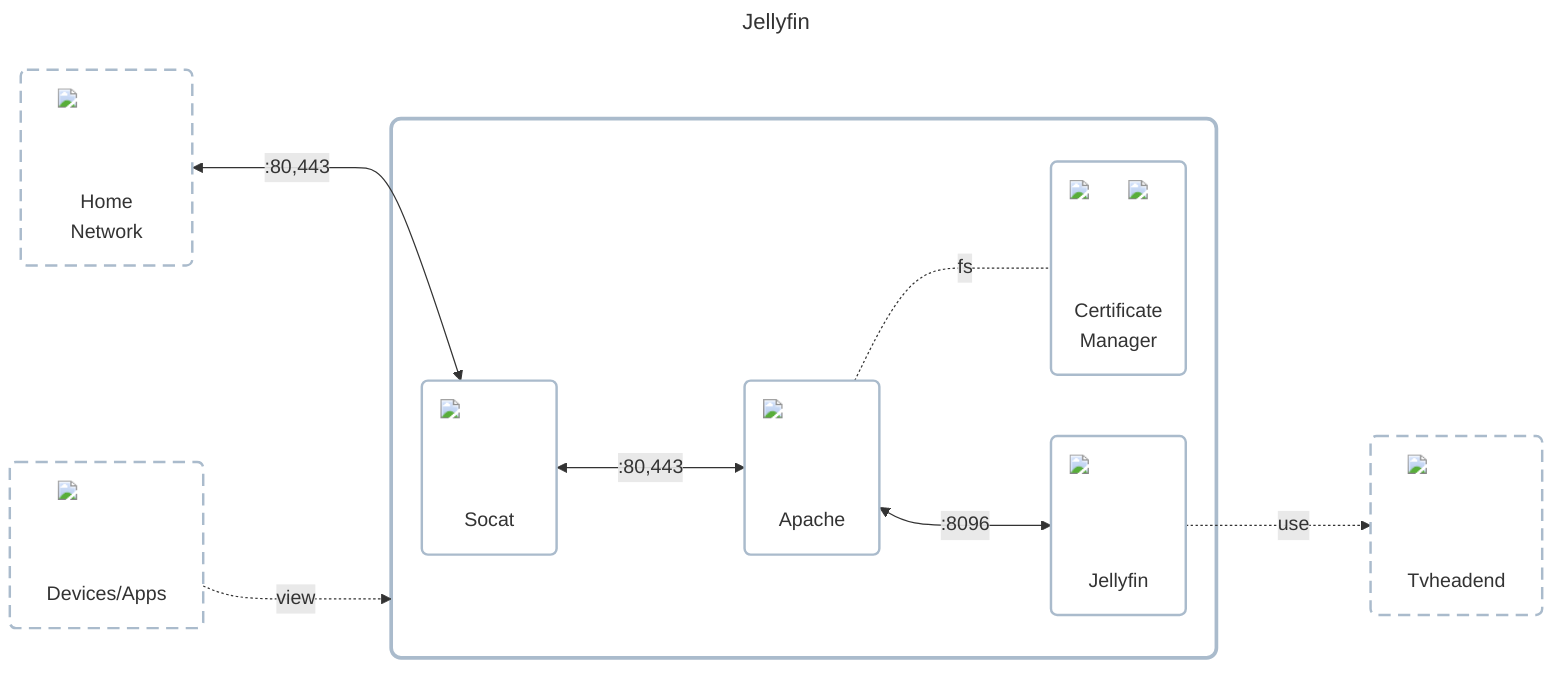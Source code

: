 ---
title: Jellyfin
---

flowchart LR
    classDef cluster fill:#ffffff00,stroke:#aabbccff,stroke-width:3px,rx:8px,ry:8px;
    classDef node fill:#ffffff00,stroke:#aabbccff,stroke-width:2px,rx:5px,ry:5px;
    classDef dashed_border stroke-dasharray:10 6;

    home_network["<div style='position:relative;width:80px;height:80px;margin:0 auto;margin-bottom:0.1em'><img src='../../../../icons/network.png' style='min-width:80px;max-width:80px' /></div>Home<br />Network"]
    class home_network dashed_border
    personal_devices["<div style='position:relative;width:80px;height:80px;margin:0 auto;margin-bottom:0.1em'><img src='../../../../icons/personal-devices.png' style='min-width:80px;max-width:80px' /></div>Devices/Apps"]
    class personal_devices dashed_border

    subgraph app_wrapper[" "]
        socket_proxy("<div style='position:relative;width:80px;height:80px;margin:0 auto;margin-bottom:0.5em'><img src='../../../../icons/ingress.png' style='min-width:80px;max-width:80px' /></div>Socat")
        http_proxy("<div style='position:relative;width:80px;height:80px;margin:0 auto;margin-bottom:0.5em'><img src='../../../../icons/apache.png' style='min-width:80px;max-width:80px' /></div>Apache")
        certificate_manager("<div style='position:relative;width:80px;height:80px;margin:0 auto;margin-bottom:1em'><img src='../../../../icons/cronjob.png' style='min-width:32px;max-width:32px;position:absolute;top:0;right:0' /><img src='../../../../icons/lets-encrypt.png' style='min-width:80px;max-width:80px' /></div>Certificate<br />Manager")
        jellyfin("<div style='position:relative;width:80px;height:80px;margin:0 auto;margin-bottom:0.75em'><img src='../../../../icons/jellyfin.png' style='min-width:80px;max-width:80px' /></div>Jellyfin")

        socket_proxy <--->|:80,443| http_proxy <--->|:8096| jellyfin
        http_proxy -..-|fs| certificate_manager
    end

    tvheadend["<div style='position:relative;width:80px;height:80px;margin:0 auto;margin-bottom:0.75em'><img src='../../../../icons/tvheadend.png' style='min-width:80px;max-width:80px' /></div>Tvheadend"]
    class tvheadend dashed_border

    home_network <--->|:80,443| socket_proxy
    personal_devices ~~~~ socket_proxy
    personal_devices -..->|view| app_wrapper
    jellyfin -..->|use| tvheadend
